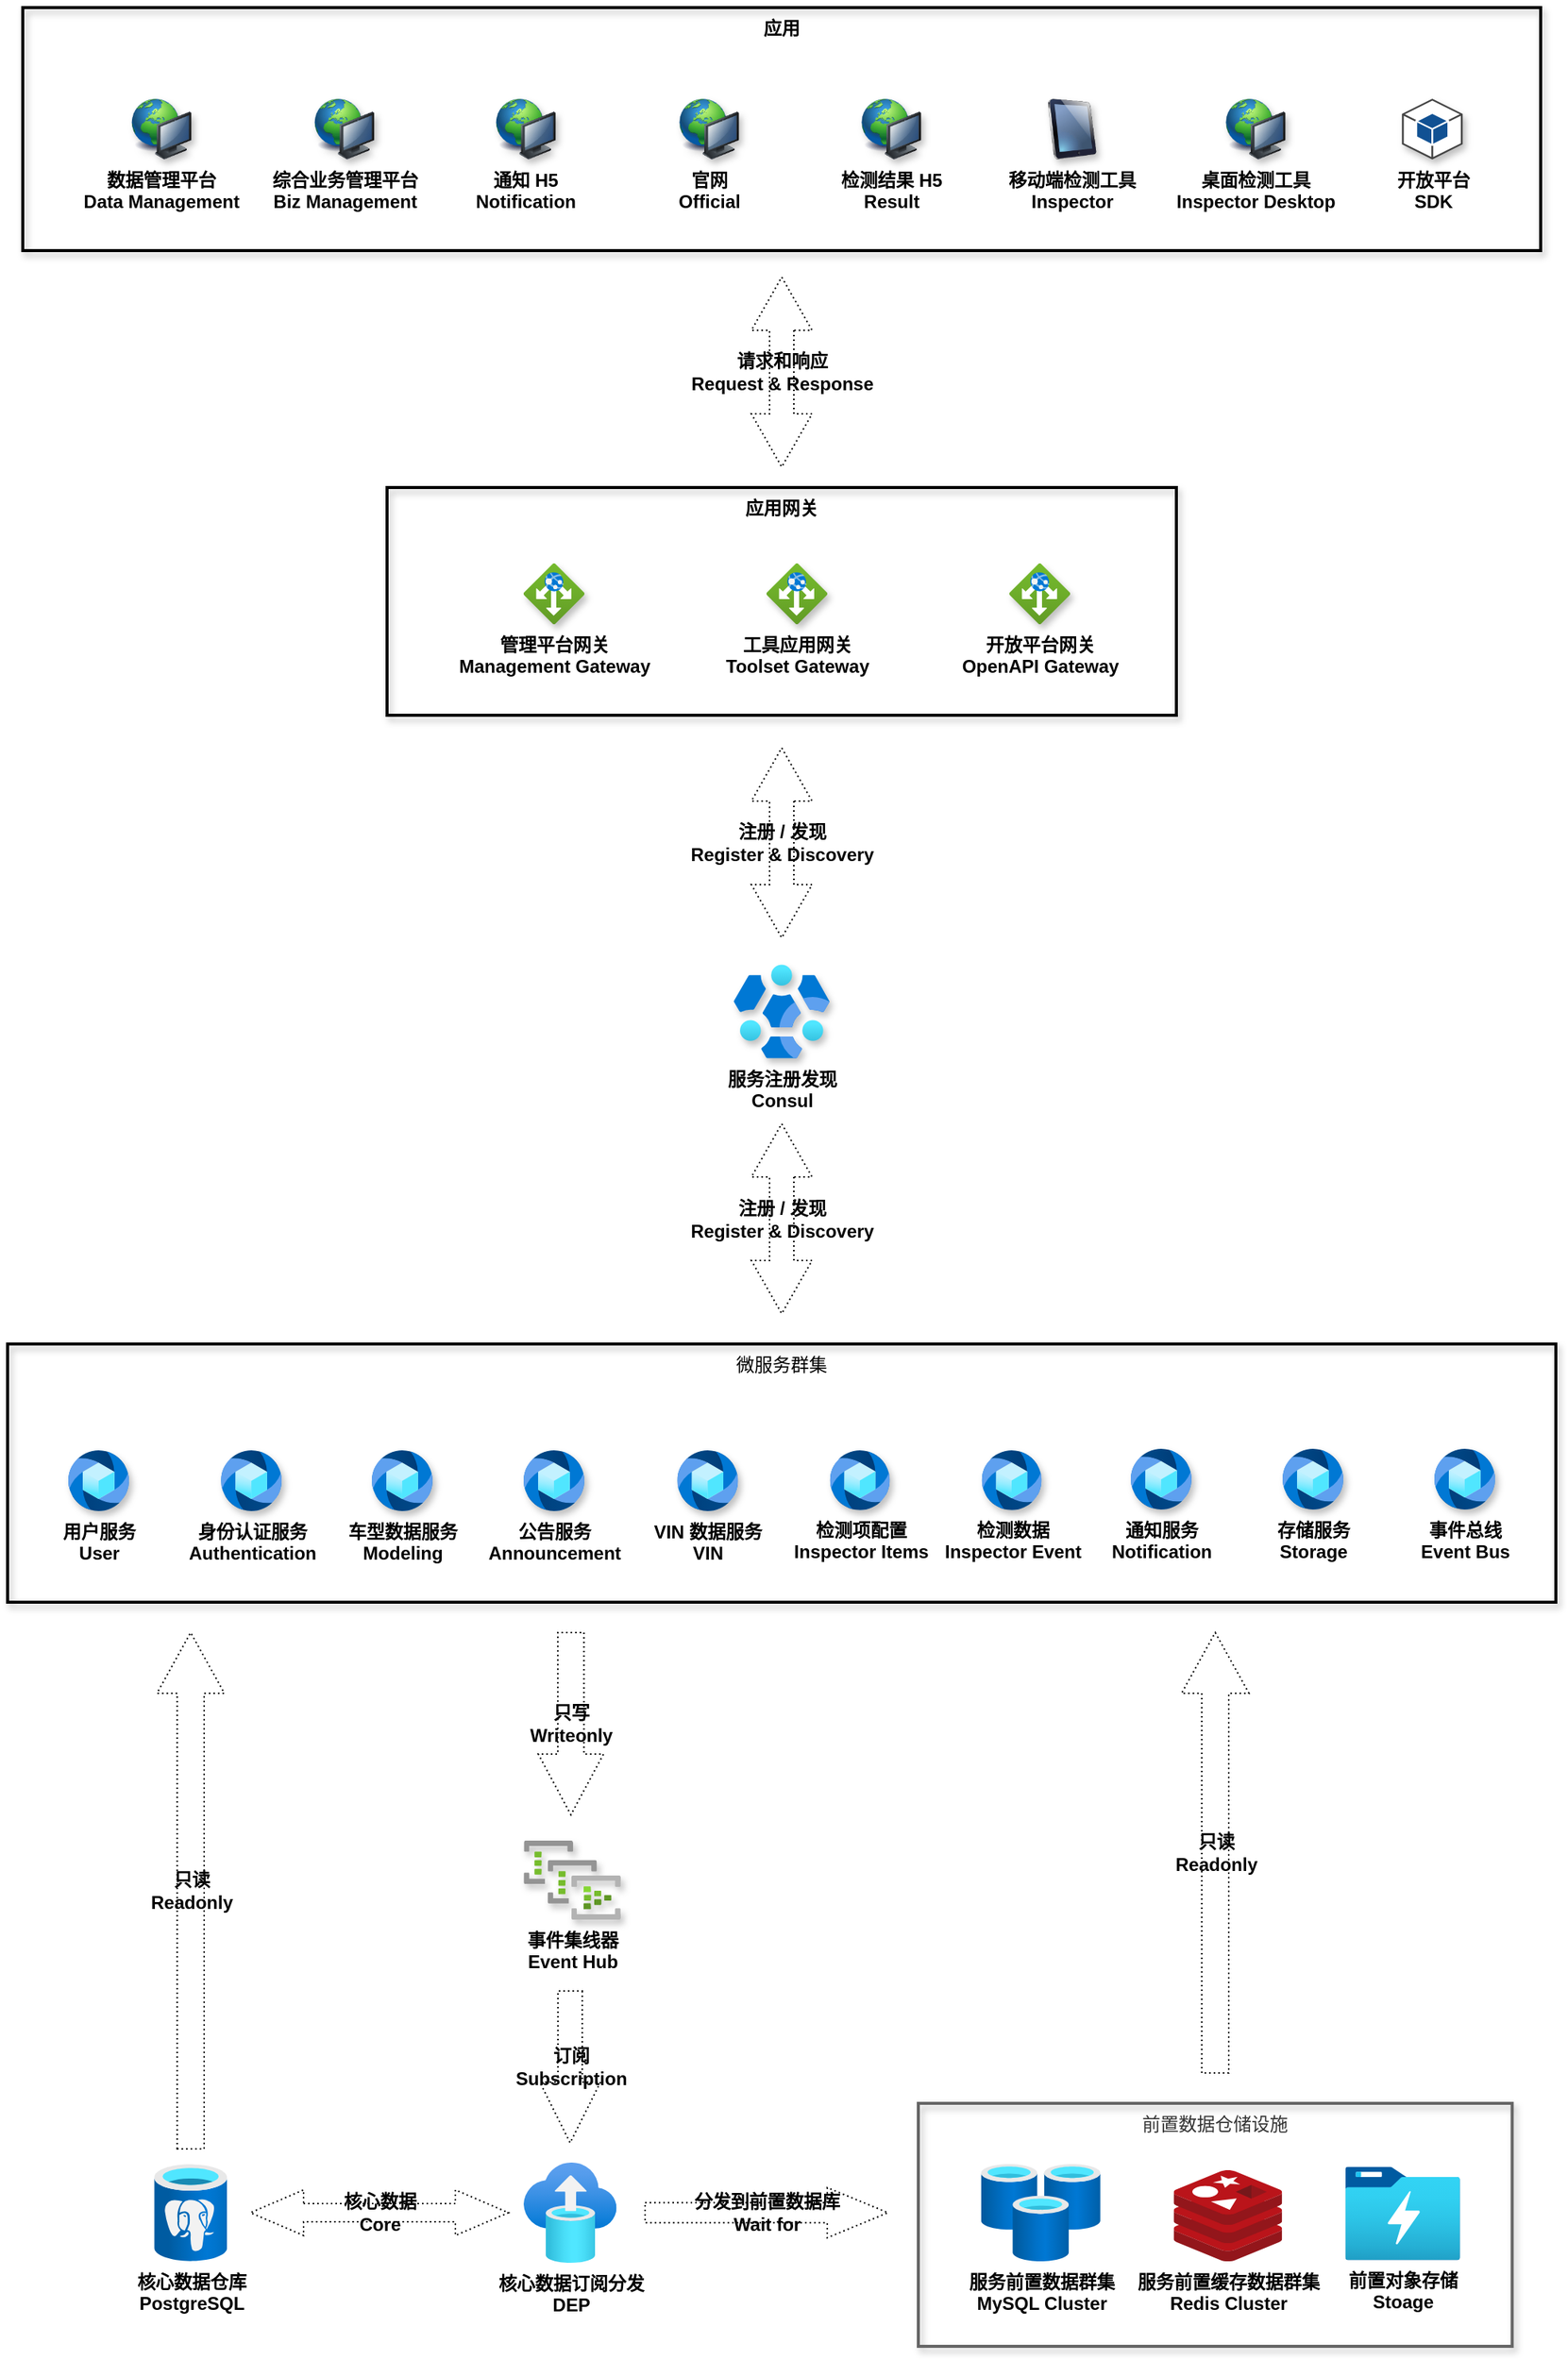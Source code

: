 <mxfile version="19.0.3" type="device"><diagram id="cnLae8Q6ce16zq5_-dQ6" name="技术架构设计"><mxGraphModel dx="1422" dy="1702" grid="1" gridSize="10" guides="1" tooltips="1" connect="1" arrows="1" fold="1" page="1" pageScale="1" pageWidth="1169" pageHeight="827" math="0" shadow="0"><root><mxCell id="0"/><mxCell id="1" parent="0"/><mxCell id="P2-2167ZlkKrZHSOzozw-1" value="核心数据仓库&lt;br&gt;PostgreSQL" style="aspect=fixed;html=1;points=[];align=center;image;fontSize=12;image=img/lib/azure2/databases/Azure_Database_PostgreSQL_Server.svg;fontStyle=1" vertex="1" parent="1"><mxGeometry x="216.61" y="640" width="48" height="64" as="geometry"/></mxCell><mxCell id="P2-2167ZlkKrZHSOzozw-8" value="" style="group" vertex="1" connectable="0" parent="1"><mxGeometry x="720" y="600" width="391.23" height="160" as="geometry"/></mxCell><mxCell id="P2-2167ZlkKrZHSOzozw-4" value="服务前置数据群集&lt;br&gt;MySQL Cluster" style="aspect=fixed;html=1;points=[];align=center;image;fontSize=12;image=img/lib/azure2/databases/Cache_Redis.svg;fontStyle=1" vertex="1" parent="P2-2167ZlkKrZHSOzozw-8"><mxGeometry x="41.23" y="40" width="78.77" height="64" as="geometry"/></mxCell><mxCell id="P2-2167ZlkKrZHSOzozw-5" value="服务前置缓存数据群集&lt;br&gt;Redis Cluster" style="sketch=0;aspect=fixed;html=1;points=[];align=center;image;fontSize=12;image=img/lib/mscae/Cache_Redis_Product.svg;fontStyle=1" vertex="1" parent="P2-2167ZlkKrZHSOzozw-8"><mxGeometry x="168.23" y="44" width="71.43" height="60" as="geometry"/></mxCell><mxCell id="P2-2167ZlkKrZHSOzozw-6" value="前置对象存储&lt;br&gt;Stoage" style="aspect=fixed;html=1;points=[];align=center;image;fontSize=12;image=img/lib/azure2/storage/Data_Lake_Storage_Gen1.svg;fontStyle=1" vertex="1" parent="P2-2167ZlkKrZHSOzozw-8"><mxGeometry x="281.23" y="41.75" width="75.69" height="61.5" as="geometry"/></mxCell><mxCell id="P2-2167ZlkKrZHSOzozw-7" value="前置数据仓储设施" style="rounded=0;whiteSpace=wrap;html=1;verticalAlign=top;align=center;fillColor=none;glass=0;shadow=1;strokeWidth=2;fontColor=#333333;strokeColor=#666666;labelBackgroundColor=none;" vertex="1" parent="P2-2167ZlkKrZHSOzozw-8"><mxGeometry width="391.23" height="160" as="geometry"/></mxCell><mxCell id="P2-2167ZlkKrZHSOzozw-11" value="核心数据订阅分发&lt;br&gt;DEP" style="aspect=fixed;html=1;points=[];align=center;image;fontSize=12;image=img/lib/azure2/databases/Azure_Database_Migration_Services.svg;fontStyle=1" vertex="1" parent="1"><mxGeometry x="460" y="639" width="61.22" height="66" as="geometry"/></mxCell><mxCell id="P2-2167ZlkKrZHSOzozw-21" value="核心数据&lt;br&gt;Core" style="html=1;shadow=0;dashed=1;align=center;verticalAlign=middle;shape=mxgraph.arrows2.twoWayArrow;dy=0.6;dx=35;rounded=0;glass=0;labelBackgroundColor=none;strokeWidth=1;fillColor=none;gradientColor=none;dashPattern=1 2;fontStyle=1" vertex="1" parent="1"><mxGeometry x="280" y="657" width="170" height="30" as="geometry"/></mxCell><mxCell id="P2-2167ZlkKrZHSOzozw-22" value="分发到前置数据库&lt;br&gt;Wait for" style="html=1;shadow=0;dashed=1;align=center;verticalAlign=middle;shape=mxgraph.arrows2.arrow;dy=0.6;dx=40;notch=0;rounded=0;glass=0;labelBackgroundColor=none;strokeWidth=1;fillColor=none;gradientColor=none;dashPattern=1 2;fontStyle=1" vertex="1" parent="1"><mxGeometry x="540" y="655.5" width="160" height="33" as="geometry"/></mxCell><mxCell id="P2-2167ZlkKrZHSOzozw-23" value="事件集线器&lt;br&gt;Event Hub" style="aspect=fixed;html=1;points=[];align=center;image;fontSize=12;image=img/lib/azure2/analytics/Event_Hub_Clusters.svg;rounded=0;shadow=1;glass=0;dashed=1;dashPattern=1 2;labelBackgroundColor=none;strokeWidth=1;fillColor=none;gradientColor=none;fontStyle=1" vertex="1" parent="1"><mxGeometry x="460" y="427" width="64" height="52" as="geometry"/></mxCell><mxCell id="P2-2167ZlkKrZHSOzozw-24" value="订阅&lt;br&gt;Subscription" style="html=1;shadow=0;dashed=1;align=center;verticalAlign=middle;shape=mxgraph.arrows2.arrow;dy=0.6;dx=40;direction=south;notch=0;rounded=0;glass=0;dashPattern=1 2;labelBackgroundColor=none;strokeWidth=1;fillColor=none;gradientColor=none;fontStyle=1" vertex="1" parent="1"><mxGeometry x="470.61" y="526" width="40" height="100" as="geometry"/></mxCell><mxCell id="P2-2167ZlkKrZHSOzozw-37" value="" style="group" vertex="1" connectable="0" parent="1"><mxGeometry x="120" y="100" width="1020" height="170" as="geometry"/></mxCell><mxCell id="P2-2167ZlkKrZHSOzozw-25" value="用户服务&lt;br&gt;User" style="aspect=fixed;html=1;points=[];align=center;image;fontSize=12;image=img/lib/azure2/web/Azure_Media_Service.svg;rounded=0;shadow=1;glass=0;dashed=1;dashPattern=1 2;labelBackgroundColor=none;strokeWidth=1;fillColor=none;gradientColor=none;fontStyle=1" vertex="1" parent="P2-2167ZlkKrZHSOzozw-37"><mxGeometry x="40" y="70" width="40" height="40" as="geometry"/></mxCell><mxCell id="P2-2167ZlkKrZHSOzozw-26" value="身份认证服务&lt;br&gt;Authentication" style="aspect=fixed;html=1;points=[];align=center;image;fontSize=12;image=img/lib/azure2/web/Azure_Media_Service.svg;rounded=0;shadow=1;glass=0;dashed=1;dashPattern=1 2;labelBackgroundColor=none;strokeWidth=1;fillColor=none;gradientColor=none;fontStyle=1" vertex="1" parent="P2-2167ZlkKrZHSOzozw-37"><mxGeometry x="140.61" y="70" width="40" height="40" as="geometry"/></mxCell><mxCell id="P2-2167ZlkKrZHSOzozw-27" value="车型数据服务&lt;br&gt;Modeling" style="aspect=fixed;html=1;points=[];align=center;image;fontSize=12;image=img/lib/azure2/web/Azure_Media_Service.svg;rounded=0;shadow=1;glass=0;dashed=1;dashPattern=1 2;labelBackgroundColor=none;strokeWidth=1;fillColor=none;gradientColor=none;fontStyle=1" vertex="1" parent="P2-2167ZlkKrZHSOzozw-37"><mxGeometry x="240" y="70" width="40" height="40" as="geometry"/></mxCell><mxCell id="P2-2167ZlkKrZHSOzozw-28" value="公告服务&lt;br&gt;Announcement" style="aspect=fixed;html=1;points=[];align=center;image;fontSize=12;image=img/lib/azure2/web/Azure_Media_Service.svg;rounded=0;shadow=1;glass=0;dashed=1;dashPattern=1 2;labelBackgroundColor=none;strokeWidth=1;fillColor=none;gradientColor=none;fontStyle=1" vertex="1" parent="P2-2167ZlkKrZHSOzozw-37"><mxGeometry x="340" y="70" width="40" height="40" as="geometry"/></mxCell><mxCell id="P2-2167ZlkKrZHSOzozw-30" value="VIN 数据服务&lt;br&gt;VIN" style="aspect=fixed;html=1;points=[];align=center;image;fontSize=12;image=img/lib/azure2/web/Azure_Media_Service.svg;rounded=0;shadow=1;glass=0;dashed=1;dashPattern=1 2;labelBackgroundColor=none;strokeWidth=1;fillColor=none;gradientColor=none;fontStyle=1" vertex="1" parent="P2-2167ZlkKrZHSOzozw-37"><mxGeometry x="441.22" y="70" width="40" height="40" as="geometry"/></mxCell><mxCell id="P2-2167ZlkKrZHSOzozw-31" value="检测项配置&lt;br&gt;Inspector Items" style="aspect=fixed;html=1;points=[];align=center;image;fontSize=12;image=img/lib/azure2/web/Azure_Media_Service.svg;rounded=0;shadow=1;glass=0;dashed=1;dashPattern=1 2;labelBackgroundColor=none;strokeWidth=1;fillColor=none;gradientColor=none;fontStyle=1" vertex="1" parent="P2-2167ZlkKrZHSOzozw-37"><mxGeometry x="541.83" y="70" width="39.39" height="39.39" as="geometry"/></mxCell><mxCell id="P2-2167ZlkKrZHSOzozw-32" value="检测数据&lt;br&gt;Inspector Event" style="aspect=fixed;html=1;points=[];align=center;image;fontSize=12;image=img/lib/azure2/web/Azure_Media_Service.svg;rounded=0;shadow=1;glass=0;dashed=1;dashPattern=1 2;labelBackgroundColor=none;strokeWidth=1;fillColor=none;gradientColor=none;fontStyle=1" vertex="1" parent="P2-2167ZlkKrZHSOzozw-37"><mxGeometry x="641.83" y="70" width="39.39" height="39.39" as="geometry"/></mxCell><mxCell id="P2-2167ZlkKrZHSOzozw-33" value="通知服务&lt;br&gt;Notification" style="aspect=fixed;html=1;points=[];align=center;image;fontSize=12;image=img/lib/azure2/web/Azure_Media_Service.svg;rounded=0;shadow=1;glass=0;dashed=1;dashPattern=1 2;labelBackgroundColor=none;strokeWidth=1;fillColor=none;gradientColor=none;fontStyle=1" vertex="1" parent="P2-2167ZlkKrZHSOzozw-37"><mxGeometry x="740" y="69" width="40" height="40" as="geometry"/></mxCell><mxCell id="P2-2167ZlkKrZHSOzozw-34" value="存储服务&lt;br&gt;Storage" style="aspect=fixed;html=1;points=[];align=center;image;fontSize=12;image=img/lib/azure2/web/Azure_Media_Service.svg;rounded=0;shadow=1;glass=0;dashed=1;dashPattern=1 2;labelBackgroundColor=none;strokeWidth=1;fillColor=none;gradientColor=none;fontStyle=1" vertex="1" parent="P2-2167ZlkKrZHSOzozw-37"><mxGeometry x="840" y="69" width="40" height="40" as="geometry"/></mxCell><mxCell id="P2-2167ZlkKrZHSOzozw-35" value="事件总线&lt;br&gt;Event Bus" style="aspect=fixed;html=1;points=[];align=center;image;fontSize=12;image=img/lib/azure2/web/Azure_Media_Service.svg;rounded=0;shadow=1;glass=0;dashed=1;dashPattern=1 2;labelBackgroundColor=none;strokeWidth=1;fillColor=none;gradientColor=none;fontStyle=1" vertex="1" parent="P2-2167ZlkKrZHSOzozw-37"><mxGeometry x="940" y="69" width="40" height="40" as="geometry"/></mxCell><mxCell id="P2-2167ZlkKrZHSOzozw-36" value="微服务群集" style="rounded=0;whiteSpace=wrap;html=1;shadow=1;glass=0;labelBackgroundColor=none;strokeWidth=2;fillColor=none;gradientColor=none;verticalAlign=top;" vertex="1" parent="P2-2167ZlkKrZHSOzozw-37"><mxGeometry width="1020" height="170" as="geometry"/></mxCell><mxCell id="P2-2167ZlkKrZHSOzozw-38" value="服务注册发现&lt;br&gt;Consul" style="aspect=fixed;html=1;points=[];align=center;image;fontSize=12;image=img/lib/azure2/analytics/HD_Insight_Clusters.svg;rounded=0;shadow=1;glass=0;labelBackgroundColor=none;strokeWidth=2;fillColor=none;gradientColor=none;fontStyle=1" vertex="1" parent="1"><mxGeometry x="598.5" y="-150" width="63" height="62" as="geometry"/></mxCell><mxCell id="P2-2167ZlkKrZHSOzozw-39" value="只读&lt;br&gt;Readonly" style="html=1;shadow=0;dashed=1;align=center;verticalAlign=middle;shape=mxgraph.arrows2.arrow;dy=0.6;dx=40;direction=north;notch=0;rounded=0;glass=0;labelBackgroundColor=none;strokeWidth=1;fillColor=none;gradientColor=none;dashPattern=1 2;fontStyle=1" vertex="1" parent="1"><mxGeometry x="218.42" y="290" width="44.39" height="340" as="geometry"/></mxCell><mxCell id="P2-2167ZlkKrZHSOzozw-40" value="只写&lt;br&gt;Writeonly" style="html=1;shadow=0;dashed=1;align=center;verticalAlign=middle;shape=mxgraph.arrows2.arrow;dy=0.6;dx=40;direction=south;notch=0;rounded=0;glass=0;dashPattern=1 2;labelBackgroundColor=none;strokeWidth=1;fillColor=none;gradientColor=none;fontStyle=1" vertex="1" parent="1"><mxGeometry x="469.61" y="290" width="43" height="120" as="geometry"/></mxCell><mxCell id="P2-2167ZlkKrZHSOzozw-41" value="只读&lt;br&gt;Readonly" style="html=1;shadow=0;dashed=1;align=center;verticalAlign=middle;shape=mxgraph.arrows2.arrow;dy=0.6;dx=40;direction=north;notch=0;rounded=0;glass=0;labelBackgroundColor=none;strokeWidth=1;fillColor=none;gradientColor=none;dashPattern=1 2;fontStyle=1" vertex="1" parent="1"><mxGeometry x="893.42" y="290" width="44.39" height="290" as="geometry"/></mxCell><mxCell id="P2-2167ZlkKrZHSOzozw-42" value="注册 / 发现&lt;br&gt;Register &amp;amp; Discovery" style="html=1;shadow=0;dashed=1;align=center;verticalAlign=middle;shape=mxgraph.arrows2.twoWayArrow;dy=0.6;dx=35;rounded=0;glass=0;dashPattern=1 2;labelBackgroundColor=none;strokeWidth=1;fillColor=none;gradientColor=none;rotation=90;fontStyle=1;labelPosition=center;verticalLabelPosition=middle;textDirection=rtl;horizontal=0;" vertex="1" parent="1"><mxGeometry x="567.5" y="-2.5" width="125" height="40" as="geometry"/></mxCell><mxCell id="P2-2167ZlkKrZHSOzozw-49" value="" style="group" vertex="1" connectable="0" parent="1"><mxGeometry x="370" y="-464" width="520" height="150" as="geometry"/></mxCell><mxCell id="P2-2167ZlkKrZHSOzozw-43" value="管理平台网关&lt;br&gt;Management Gateway" style="aspect=fixed;html=1;points=[];align=center;image;fontSize=12;image=img/lib/azure2/networking/Application_Gateways.svg;rounded=0;shadow=1;glass=0;dashed=1;dashPattern=1 2;labelBackgroundColor=none;strokeWidth=1;fillColor=none;gradientColor=none;fontStyle=1" vertex="1" parent="P2-2167ZlkKrZHSOzozw-49"><mxGeometry x="90" y="50" width="40" height="40" as="geometry"/></mxCell><mxCell id="P2-2167ZlkKrZHSOzozw-44" value="工具应用网关&lt;br&gt;Toolset Gateway" style="aspect=fixed;html=1;points=[];align=center;image;fontSize=12;image=img/lib/azure2/networking/Application_Gateways.svg;rounded=0;shadow=1;glass=0;dashed=1;dashPattern=1 2;labelBackgroundColor=none;strokeWidth=1;fillColor=none;gradientColor=none;fontStyle=1" vertex="1" parent="P2-2167ZlkKrZHSOzozw-49"><mxGeometry x="250" y="50" width="40" height="40" as="geometry"/></mxCell><mxCell id="P2-2167ZlkKrZHSOzozw-47" value="开放平台网关&lt;br&gt;OpenAPI Gateway" style="aspect=fixed;html=1;points=[];align=center;image;fontSize=12;image=img/lib/azure2/networking/Application_Gateways.svg;rounded=0;shadow=1;glass=0;dashed=1;dashPattern=1 2;labelBackgroundColor=none;strokeWidth=1;fillColor=none;gradientColor=none;fontStyle=1" vertex="1" parent="P2-2167ZlkKrZHSOzozw-49"><mxGeometry x="410" y="50" width="40" height="40" as="geometry"/></mxCell><mxCell id="P2-2167ZlkKrZHSOzozw-48" value="应用网关" style="rounded=0;whiteSpace=wrap;html=1;shadow=1;glass=0;labelBackgroundColor=none;strokeWidth=2;fillColor=none;gradientColor=none;verticalAlign=top;fontStyle=1" vertex="1" parent="P2-2167ZlkKrZHSOzozw-49"><mxGeometry width="520" height="150" as="geometry"/></mxCell><mxCell id="P2-2167ZlkKrZHSOzozw-50" value="注册 / 发现&lt;br&gt;Register &amp;amp; Discovery" style="html=1;shadow=0;dashed=1;align=center;verticalAlign=middle;shape=mxgraph.arrows2.twoWayArrow;dy=0.6;dx=35;rounded=0;glass=0;dashPattern=1 2;labelBackgroundColor=none;strokeWidth=1;fillColor=none;gradientColor=none;rotation=90;fontStyle=1;labelPosition=center;verticalLabelPosition=middle;textDirection=rtl;horizontal=0;" vertex="1" parent="1"><mxGeometry x="567.5" y="-250" width="125" height="40" as="geometry"/></mxCell><mxCell id="P2-2167ZlkKrZHSOzozw-61" value="" style="group" vertex="1" connectable="0" parent="1"><mxGeometry x="130" y="-780" width="1000" height="160" as="geometry"/></mxCell><mxCell id="P2-2167ZlkKrZHSOzozw-52" value="数据管理平台&lt;br&gt;Data Management" style="image;html=1;image=img/lib/clip_art/computers/Network_128x128.png;rounded=0;shadow=1;glass=0;labelBackgroundColor=none;strokeWidth=2;fillColor=none;gradientColor=none;fontStyle=1" vertex="1" parent="P2-2167ZlkKrZHSOzozw-61"><mxGeometry x="71.41" y="60" width="40" height="40" as="geometry"/></mxCell><mxCell id="P2-2167ZlkKrZHSOzozw-53" value="综合业务管理平台&lt;br&gt;Biz Management" style="image;html=1;image=img/lib/clip_art/computers/Network_128x128.png;rounded=0;shadow=1;glass=0;labelBackgroundColor=none;strokeWidth=2;fillColor=none;gradientColor=none;fontStyle=1" vertex="1" parent="P2-2167ZlkKrZHSOzozw-61"><mxGeometry x="191.13" y="60" width="41.5" height="40" as="geometry"/></mxCell><mxCell id="P2-2167ZlkKrZHSOzozw-54" value="通知 H5&lt;br&gt;Notification" style="image;html=1;image=img/lib/clip_art/computers/Network_128x128.png;rounded=0;shadow=1;glass=0;labelBackgroundColor=none;strokeWidth=2;fillColor=none;gradientColor=none;fontStyle=1" vertex="1" parent="P2-2167ZlkKrZHSOzozw-61"><mxGeometry x="310.66" y="60" width="41.5" height="40" as="geometry"/></mxCell><mxCell id="P2-2167ZlkKrZHSOzozw-55" value="官网&lt;br&gt;Official" style="image;html=1;image=img/lib/clip_art/computers/Network_128x128.png;rounded=0;shadow=1;glass=0;labelBackgroundColor=none;strokeWidth=2;fillColor=none;gradientColor=none;fontStyle=1" vertex="1" parent="P2-2167ZlkKrZHSOzozw-61"><mxGeometry x="431.41" y="60" width="41.5" height="40" as="geometry"/></mxCell><mxCell id="P2-2167ZlkKrZHSOzozw-56" value="检测结果 H5&lt;br&gt;Result" style="image;html=1;image=img/lib/clip_art/computers/Network_128x128.png;rounded=0;shadow=1;glass=0;labelBackgroundColor=none;strokeWidth=2;fillColor=none;gradientColor=none;fontStyle=1" vertex="1" parent="P2-2167ZlkKrZHSOzozw-61"><mxGeometry x="551.41" y="60" width="41.5" height="40" as="geometry"/></mxCell><mxCell id="P2-2167ZlkKrZHSOzozw-57" value="移动端检测工具&lt;br&gt;Inspector" style="image;html=1;image=img/lib/clip_art/computers/iPad_128x128.png;rounded=0;shadow=1;glass=0;labelBackgroundColor=none;strokeWidth=2;fillColor=none;gradientColor=none;fontStyle=1" vertex="1" parent="P2-2167ZlkKrZHSOzozw-61"><mxGeometry x="671.41" y="60" width="40" height="40" as="geometry"/></mxCell><mxCell id="P2-2167ZlkKrZHSOzozw-58" value="桌面检测工具&lt;br&gt;Inspector Desktop" style="image;html=1;image=img/lib/clip_art/computers/Network_128x128.png;rounded=0;shadow=1;glass=0;labelBackgroundColor=none;strokeWidth=2;fillColor=none;gradientColor=none;fontStyle=1" vertex="1" parent="P2-2167ZlkKrZHSOzozw-61"><mxGeometry x="791.41" y="60" width="41.5" height="40" as="geometry"/></mxCell><mxCell id="P2-2167ZlkKrZHSOzozw-59" value="开放平台&lt;br&gt;SDK" style="outlineConnect=0;dashed=0;verticalLabelPosition=bottom;verticalAlign=top;align=center;html=1;shape=mxgraph.aws3.android;fillColor=#115193;gradientColor=none;rounded=0;shadow=1;glass=0;labelBackgroundColor=none;strokeWidth=2;fontStyle=1" vertex="1" parent="P2-2167ZlkKrZHSOzozw-61"><mxGeometry x="908.6" y="60" width="40" height="40" as="geometry"/></mxCell><mxCell id="P2-2167ZlkKrZHSOzozw-60" value="应用" style="rounded=0;whiteSpace=wrap;html=1;shadow=1;glass=0;labelBackgroundColor=none;strokeWidth=2;fillColor=none;gradientColor=none;verticalAlign=top;fontStyle=1" vertex="1" parent="P2-2167ZlkKrZHSOzozw-61"><mxGeometry width="1000" height="160" as="geometry"/></mxCell><mxCell id="P2-2167ZlkKrZHSOzozw-62" value="请求和响应&lt;br&gt;Request &amp;amp; Response" style="html=1;shadow=0;dashed=1;align=center;verticalAlign=middle;shape=mxgraph.arrows2.twoWayArrow;dy=0.6;dx=35;rounded=0;glass=0;dashPattern=1 2;labelBackgroundColor=none;strokeWidth=1;fillColor=none;gradientColor=none;rotation=90;fontStyle=1;labelPosition=center;verticalLabelPosition=middle;textDirection=rtl;horizontal=0;" vertex="1" parent="1"><mxGeometry x="567.5" y="-560" width="125" height="40" as="geometry"/></mxCell></root></mxGraphModel></diagram></mxfile>